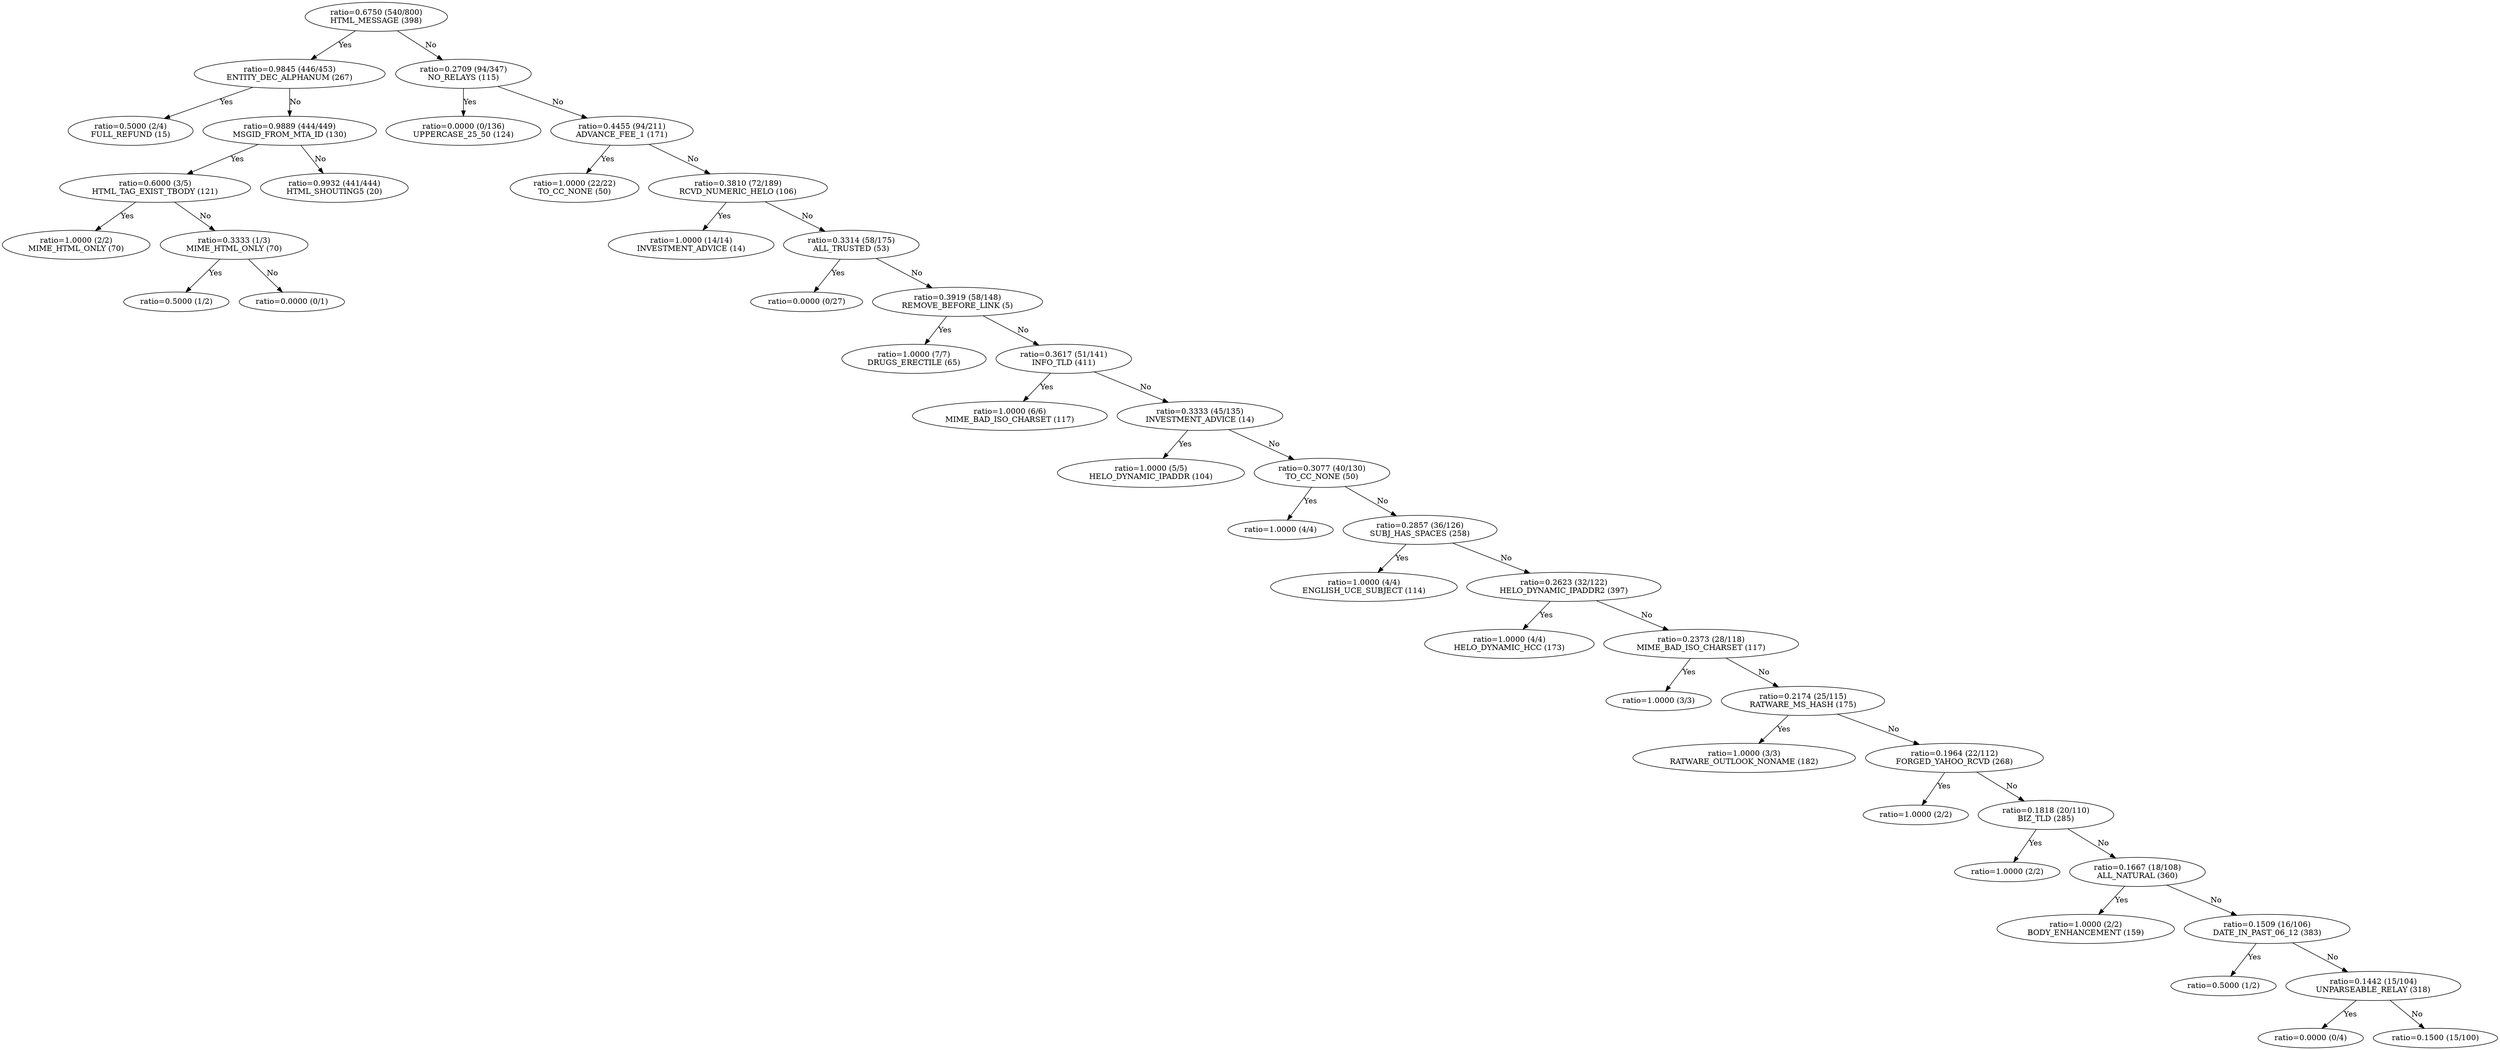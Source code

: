 digraph decisiontree {
n89 [label="ratio=0.6750 (540/800)\nHTML_MESSAGE (398)"];

n90 [label="ratio=0.9845 (446/453)\nENTITY_DEC_ALPHANUM (267)"];

n89 -> n90 [label=Yes];

n91 [label="ratio=0.5000 (2/4)\nFULL_REFUND (15)"];

n90 -> n91 [label=Yes];

n90 -> n92 [label=No];

n92 [label="ratio=0.9889 (444/449)\nMSGID_FROM_MTA_ID (130)"];

n93 [label="ratio=0.6000 (3/5)\nHTML_TAG_EXIST_TBODY (121)"];

n92 -> n93 [label=Yes];

n94 [label="ratio=1.0000 (2/2)\nMIME_HTML_ONLY (70)"];

n93 -> n94 [label=Yes];

n93 -> n95 [label=No];

n95 [label="ratio=0.3333 (1/3)\nMIME_HTML_ONLY (70)"];

n96 [label="ratio=0.5000 (1/2)\n"];

n95 -> n96 [label=Yes];

n95 -> n97 [label=No];

n97 [label="ratio=0.0000 (0/1)\n"];

n92 -> n98 [label=No];

n98 [label="ratio=0.9932 (441/444)\nHTML_SHOUTING5 (20)"];

n89 -> n99 [label=No];

n99 [label="ratio=0.2709 (94/347)\nNO_RELAYS (115)"];

n100 [label="ratio=0.0000 (0/136)\nUPPERCASE_25_50 (124)"];

n99 -> n100 [label=Yes];

n99 -> n101 [label=No];

n101 [label="ratio=0.4455 (94/211)\nADVANCE_FEE_1 (171)"];

n102 [label="ratio=1.0000 (22/22)\nTO_CC_NONE (50)"];

n101 -> n102 [label=Yes];

n101 -> n103 [label=No];

n103 [label="ratio=0.3810 (72/189)\nRCVD_NUMERIC_HELO (106)"];

n104 [label="ratio=1.0000 (14/14)\nINVESTMENT_ADVICE (14)"];

n103 -> n104 [label=Yes];

n103 -> n105 [label=No];

n105 [label="ratio=0.3314 (58/175)\nALL_TRUSTED (53)"];

n106 [label="ratio=0.0000 (0/27)\n"];

n105 -> n106 [label=Yes];

n105 -> n107 [label=No];

n107 [label="ratio=0.3919 (58/148)\nREMOVE_BEFORE_LINK (5)"];

n108 [label="ratio=1.0000 (7/7)\nDRUGS_ERECTILE (65)"];

n107 -> n108 [label=Yes];

n107 -> n109 [label=No];

n109 [label="ratio=0.3617 (51/141)\nINFO_TLD (411)"];

n110 [label="ratio=1.0000 (6/6)\nMIME_BAD_ISO_CHARSET (117)"];

n109 -> n110 [label=Yes];

n109 -> n111 [label=No];

n111 [label="ratio=0.3333 (45/135)\nINVESTMENT_ADVICE (14)"];

n112 [label="ratio=1.0000 (5/5)\nHELO_DYNAMIC_IPADDR (104)"];

n111 -> n112 [label=Yes];

n111 -> n113 [label=No];

n113 [label="ratio=0.3077 (40/130)\nTO_CC_NONE (50)"];

n114 [label="ratio=1.0000 (4/4)\n"];

n113 -> n114 [label=Yes];

n113 -> n115 [label=No];

n115 [label="ratio=0.2857 (36/126)\nSUBJ_HAS_SPACES (258)"];

n116 [label="ratio=1.0000 (4/4)\nENGLISH_UCE_SUBJECT (114)"];

n115 -> n116 [label=Yes];

n115 -> n117 [label=No];

n117 [label="ratio=0.2623 (32/122)\nHELO_DYNAMIC_IPADDR2 (397)"];

n118 [label="ratio=1.0000 (4/4)\nHELO_DYNAMIC_HCC (173)"];

n117 -> n118 [label=Yes];

n117 -> n119 [label=No];

n119 [label="ratio=0.2373 (28/118)\nMIME_BAD_ISO_CHARSET (117)"];

n120 [label="ratio=1.0000 (3/3)\n"];

n119 -> n120 [label=Yes];

n119 -> n121 [label=No];

n121 [label="ratio=0.2174 (25/115)\nRATWARE_MS_HASH (175)"];

n122 [label="ratio=1.0000 (3/3)\nRATWARE_OUTLOOK_NONAME (182)"];

n121 -> n122 [label=Yes];

n121 -> n123 [label=No];

n123 [label="ratio=0.1964 (22/112)\nFORGED_YAHOO_RCVD (268)"];

n124 [label="ratio=1.0000 (2/2)\n"];

n123 -> n124 [label=Yes];

n123 -> n125 [label=No];

n125 [label="ratio=0.1818 (20/110)\nBIZ_TLD (285)"];

n126 [label="ratio=1.0000 (2/2)\n"];

n125 -> n126 [label=Yes];

n125 -> n127 [label=No];

n127 [label="ratio=0.1667 (18/108)\nALL_NATURAL (360)"];

n128 [label="ratio=1.0000 (2/2)\nBODY_ENHANCEMENT (159)"];

n127 -> n128 [label=Yes];

n127 -> n129 [label=No];

n129 [label="ratio=0.1509 (16/106)\nDATE_IN_PAST_06_12 (383)"];

n130 [label="ratio=0.5000 (1/2)\n"];

n129 -> n130 [label=Yes];

n129 -> n131 [label=No];

n131 [label="ratio=0.1442 (15/104)\nUNPARSEABLE_RELAY (318)"];

n132 [label="ratio=0.0000 (0/4)\n"];

n131 -> n132 [label=Yes];

n131 -> n133 [label=No];

n133 [label="ratio=0.1500 (15/100)\n"];

}
